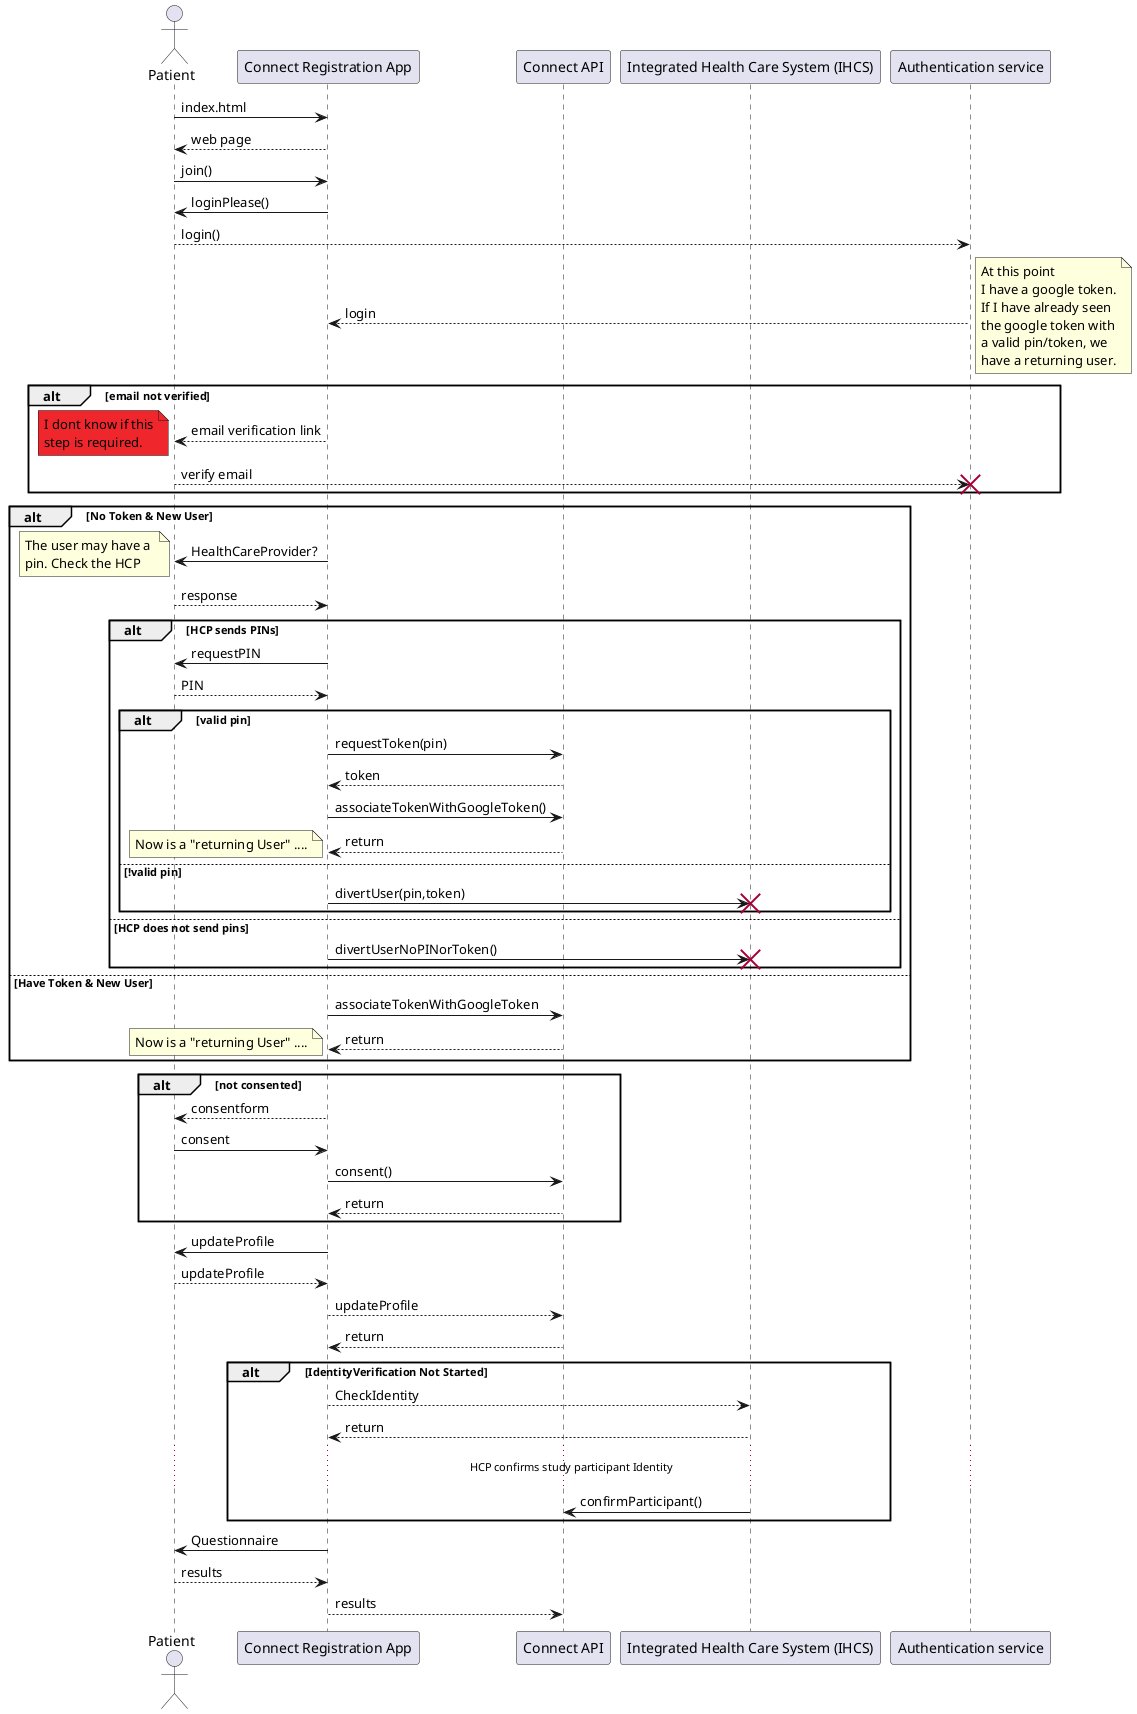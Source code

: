 @startuml
skinparam shadowing false
actor Patient as A
participant "Connect Registration App" as CA
participant "Connect API" as API
participant "Integrated Health Care System (IHCS)" as HCP
participant "Authentication service" as AS

A ->CA: index.html
A <-- CA: web page
A ->CA: join()
CA -> A:  loginPlease()
A --> AS: login()
AS --> CA: login
  note right
    At this point
    I have a google token.
    If I have already seen
    the google token with
    a valid pin/token, we
    have a returning user.
  end note
alt email not verified
  CA --> A: email verification link
  note left #f0262d
    I dont know if this
    step is required.
  end note

  A --> AS: verify email
  destroy AS
end


alt No Token & New User
  CA -> A: HealthCareProvider?
  note left
    The user may have a 
    pin. Check the HCP
  end note

  A --> CA: response

  alt HCP sends PINs
    CA -> A: requestPIN
    A --> CA: PIN
    alt valid pin
    CA -> API: requestToken(pin)
    CA <-- API: token
    CA -> API: associateTokenWithGoogleToken()
    CA <-- API: return
    note left
        Now is a "returning User" ....
    end note
    
    else !valid pin
       CA -> HCP: divertUser(pin,token)
       destroy HCP
    end
    
  else HCP does not send pins
    CA -> HCP: divertUserNoPINorToken()
    destroy HCP
  end
else Have Token & New User
  CA -> API: associateTokenWithGoogleToken
  CA <-- API: return
  note left
      Now is a "returning User" ....
  end note
end


alt not consented
  CA --> A: consentform
  A -> CA: consent
  CA -> API: consent()
  CA <-- API: return
end


CA -> A: updateProfile
A --> CA: updateProfile
CA --> API: updateProfile
API --> CA: return

alt IdentityVerification Not Started
    CA --> HCP: CheckIdentity
    HCP --> CA: return
  ...HCP confirms study participant Identity ...
  HCP -> API: confirmParticipant()
end

CA -> A: Questionnaire
A --> CA: results
CA --> API: results

@enduml
